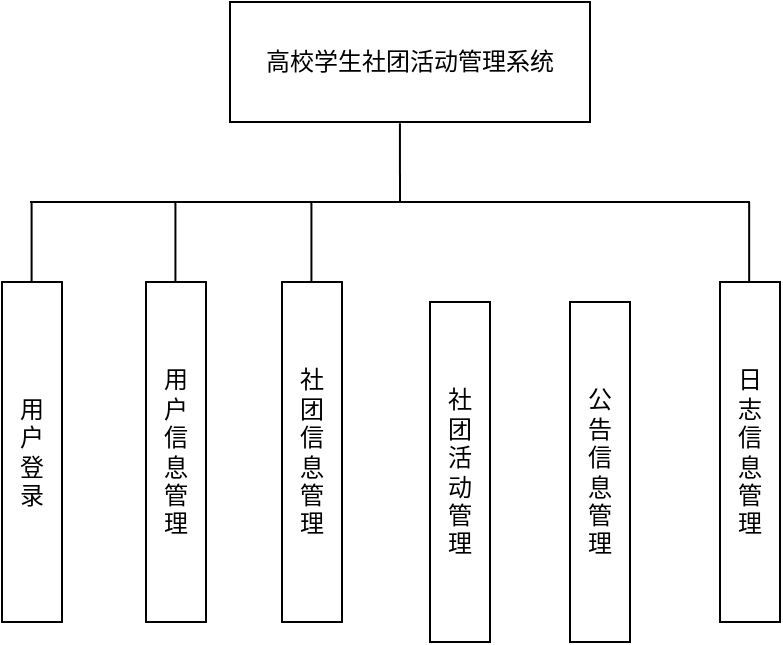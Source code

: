 <mxfile version="27.1.4">
  <diagram name="第 1 页" id="64g_JxvsSnHqErx53Wv3">
    <mxGraphModel dx="595" dy="326" grid="0" gridSize="10" guides="1" tooltips="1" connect="1" arrows="1" fold="1" page="0" pageScale="1" pageWidth="827" pageHeight="1169" math="0" shadow="0">
      <root>
        <mxCell id="0" />
        <mxCell id="1" parent="0" />
        <mxCell id="SAS33Rb4r9g4yxow2wDs-1" value="高校学生社团活动管理系统" style="rounded=0;whiteSpace=wrap;html=1;" vertex="1" parent="1">
          <mxGeometry x="320" y="100" width="180" height="60" as="geometry" />
        </mxCell>
        <mxCell id="SAS33Rb4r9g4yxow2wDs-2" value="用&lt;div&gt;户&lt;/div&gt;&lt;div&gt;登&lt;/div&gt;&lt;div&gt;录&lt;/div&gt;" style="rounded=0;whiteSpace=wrap;html=1;" vertex="1" parent="1">
          <mxGeometry x="206" y="240" width="30" height="170" as="geometry" />
        </mxCell>
        <mxCell id="SAS33Rb4r9g4yxow2wDs-4" value="用&lt;div&gt;户&lt;/div&gt;&lt;div&gt;信&lt;/div&gt;&lt;div&gt;息&lt;/div&gt;&lt;div&gt;管&lt;/div&gt;&lt;div&gt;理&lt;/div&gt;" style="rounded=0;whiteSpace=wrap;html=1;" vertex="1" parent="1">
          <mxGeometry x="278" y="240" width="30" height="170" as="geometry" />
        </mxCell>
        <mxCell id="SAS33Rb4r9g4yxow2wDs-5" value="&lt;span style=&quot;background-color: transparent;&quot;&gt;社&lt;/span&gt;&lt;div&gt;&lt;span style=&quot;background-color: transparent;&quot;&gt;团&lt;/span&gt;&lt;/div&gt;&lt;div&gt;&lt;span style=&quot;background-color: transparent;&quot;&gt;信&lt;/span&gt;&lt;div&gt;息&lt;/div&gt;&lt;div&gt;管&lt;/div&gt;&lt;div&gt;理&lt;/div&gt;&lt;/div&gt;" style="rounded=0;whiteSpace=wrap;html=1;" vertex="1" parent="1">
          <mxGeometry x="346" y="240" width="30" height="170" as="geometry" />
        </mxCell>
        <mxCell id="SAS33Rb4r9g4yxow2wDs-6" value="&lt;span style=&quot;background-color: transparent;&quot;&gt;社&lt;/span&gt;&lt;div&gt;&lt;span style=&quot;background-color: transparent;&quot;&gt;团&lt;/span&gt;&lt;/div&gt;&lt;div&gt;活&lt;/div&gt;&lt;div&gt;动&lt;br&gt;&lt;div&gt;管&lt;/div&gt;&lt;div&gt;理&lt;/div&gt;&lt;/div&gt;" style="rounded=0;whiteSpace=wrap;html=1;" vertex="1" parent="1">
          <mxGeometry x="420" y="250" width="30" height="170" as="geometry" />
        </mxCell>
        <mxCell id="SAS33Rb4r9g4yxow2wDs-8" value="&lt;span style=&quot;background-color: transparent;&quot;&gt;公&lt;/span&gt;&lt;div&gt;&lt;span style=&quot;background-color: transparent;&quot;&gt;告&lt;/span&gt;&lt;/div&gt;&lt;div&gt;&lt;span style=&quot;background-color: transparent;&quot;&gt;信&lt;/span&gt;&lt;div&gt;&lt;div&gt;息&lt;/div&gt;&lt;div&gt;管&lt;/div&gt;&lt;div&gt;理&lt;/div&gt;&lt;/div&gt;&lt;/div&gt;" style="rounded=0;whiteSpace=wrap;html=1;" vertex="1" parent="1">
          <mxGeometry x="490" y="250" width="30" height="170" as="geometry" />
        </mxCell>
        <mxCell id="SAS33Rb4r9g4yxow2wDs-9" value="&lt;span style=&quot;background-color: transparent;&quot;&gt;日&lt;/span&gt;&lt;div&gt;&lt;span style=&quot;background-color: transparent;&quot;&gt;志&lt;/span&gt;&lt;/div&gt;&lt;div&gt;&lt;span style=&quot;background-color: transparent;&quot;&gt;信&lt;/span&gt;&lt;div&gt;&lt;div&gt;&lt;div&gt;息&lt;/div&gt;&lt;div&gt;管&lt;/div&gt;&lt;div&gt;理&lt;/div&gt;&lt;/div&gt;&lt;/div&gt;&lt;/div&gt;" style="rounded=0;whiteSpace=wrap;html=1;" vertex="1" parent="1">
          <mxGeometry x="565" y="240" width="30" height="170" as="geometry" />
        </mxCell>
        <mxCell id="SAS33Rb4r9g4yxow2wDs-10" value="" style="endArrow=none;html=1;rounded=0;entryX=0.472;entryY=1.01;entryDx=0;entryDy=0;entryPerimeter=0;" edge="1" parent="1" target="SAS33Rb4r9g4yxow2wDs-1">
          <mxGeometry width="50" height="50" relative="1" as="geometry">
            <mxPoint x="405" y="200" as="sourcePoint" />
            <mxPoint x="330" y="170" as="targetPoint" />
          </mxGeometry>
        </mxCell>
        <mxCell id="SAS33Rb4r9g4yxow2wDs-13" value="" style="endArrow=none;html=1;rounded=0;" edge="1" parent="1">
          <mxGeometry width="50" height="50" relative="1" as="geometry">
            <mxPoint x="220" y="200" as="sourcePoint" />
            <mxPoint x="580" y="200" as="targetPoint" />
          </mxGeometry>
        </mxCell>
        <mxCell id="SAS33Rb4r9g4yxow2wDs-15" value="" style="endArrow=none;html=1;rounded=0;" edge="1" parent="1">
          <mxGeometry width="50" height="50" relative="1" as="geometry">
            <mxPoint x="220.8" y="240" as="sourcePoint" />
            <mxPoint x="220.8" y="200" as="targetPoint" />
          </mxGeometry>
        </mxCell>
        <mxCell id="SAS33Rb4r9g4yxow2wDs-16" value="" style="endArrow=none;html=1;rounded=0;" edge="1" parent="1">
          <mxGeometry width="50" height="50" relative="1" as="geometry">
            <mxPoint x="292.71" y="240" as="sourcePoint" />
            <mxPoint x="292.71" y="200" as="targetPoint" />
          </mxGeometry>
        </mxCell>
        <mxCell id="SAS33Rb4r9g4yxow2wDs-17" value="" style="endArrow=none;html=1;rounded=0;" edge="1" parent="1">
          <mxGeometry width="50" height="50" relative="1" as="geometry">
            <mxPoint x="579.58" y="240" as="sourcePoint" />
            <mxPoint x="579.58" y="200" as="targetPoint" />
          </mxGeometry>
        </mxCell>
        <mxCell id="SAS33Rb4r9g4yxow2wDs-18" value="" style="endArrow=none;html=1;rounded=0;" edge="1" parent="1">
          <mxGeometry width="50" height="50" relative="1" as="geometry">
            <mxPoint x="360.71" y="240" as="sourcePoint" />
            <mxPoint x="360.71" y="200" as="targetPoint" />
          </mxGeometry>
        </mxCell>
      </root>
    </mxGraphModel>
  </diagram>
</mxfile>
